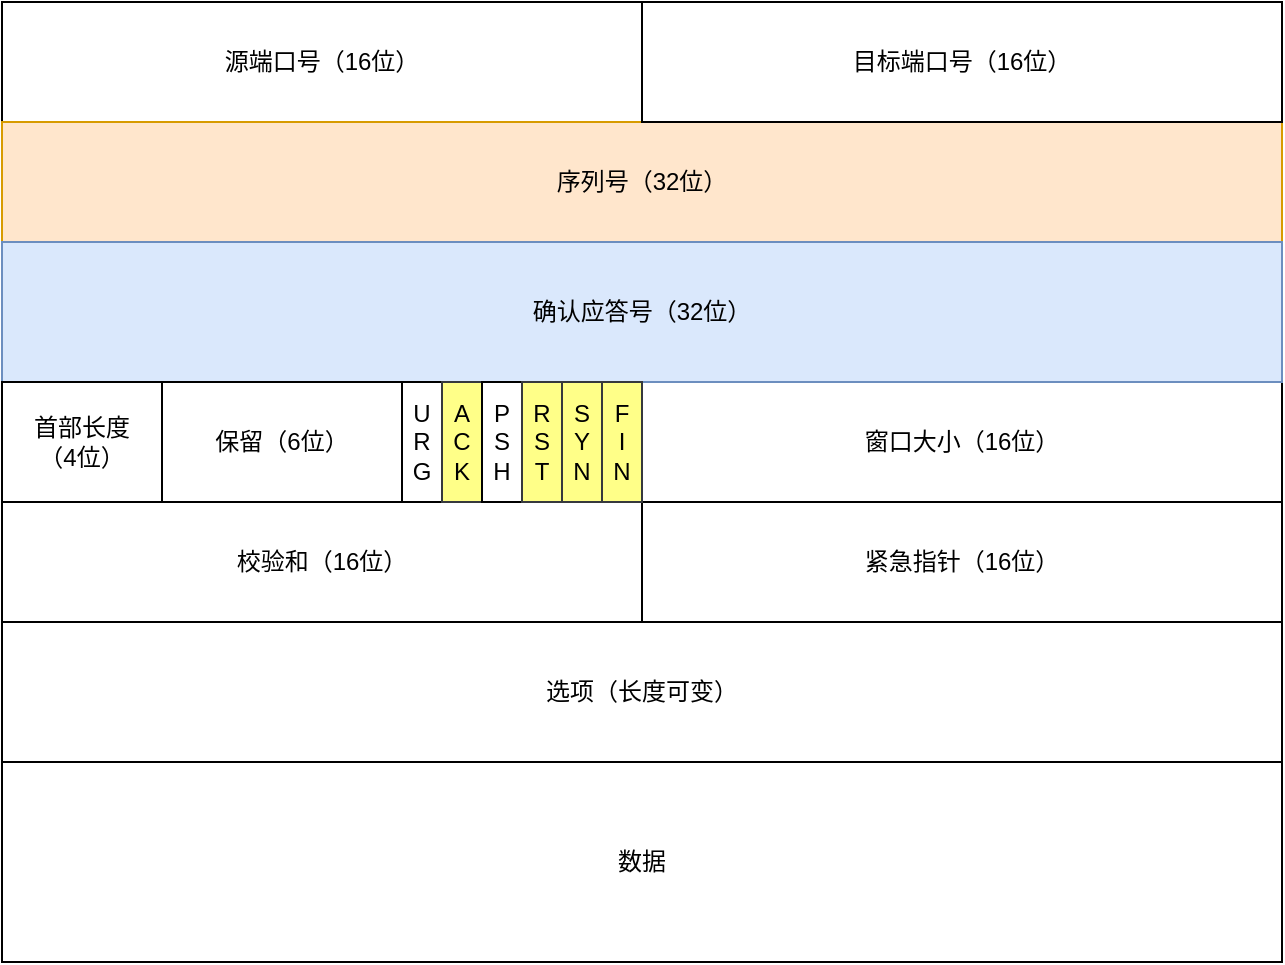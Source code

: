 <mxfile version="14.2.6" type="github" pages="10">
  <diagram id="mQNNEzXFlcpiZ-JmTbEu" name="tcp">
    <mxGraphModel dx="1106" dy="584" grid="1" gridSize="10" guides="1" tooltips="1" connect="1" arrows="1" fold="1" page="1" pageScale="1" pageWidth="827" pageHeight="1169" math="0" shadow="0">
      <root>
        <mxCell id="0" />
        <mxCell id="1" parent="0" />
        <mxCell id="PEpyP6COlfBFyuyTyqWd-2" value="源端口号（16位）" style="rounded=0;whiteSpace=wrap;html=1;" vertex="1" parent="1">
          <mxGeometry x="40" y="80" width="320" height="60" as="geometry" />
        </mxCell>
        <mxCell id="PEpyP6COlfBFyuyTyqWd-3" value="窗口大小（16位）" style="rounded=0;whiteSpace=wrap;html=1;" vertex="1" parent="1">
          <mxGeometry x="360" y="270" width="320" height="60" as="geometry" />
        </mxCell>
        <mxCell id="PEpyP6COlfBFyuyTyqWd-4" value="序列号（32位）" style="rounded=0;whiteSpace=wrap;html=1;fillColor=#ffe6cc;strokeColor=#d79b00;" vertex="1" parent="1">
          <mxGeometry x="40" y="140" width="640" height="60" as="geometry" />
        </mxCell>
        <mxCell id="PEpyP6COlfBFyuyTyqWd-5" value="确认应答号（32位）" style="rounded=0;whiteSpace=wrap;html=1;fillColor=#dae8fc;strokeColor=#6c8ebf;" vertex="1" parent="1">
          <mxGeometry x="40" y="200" width="640" height="70" as="geometry" />
        </mxCell>
        <mxCell id="PEpyP6COlfBFyuyTyqWd-6" value="首部长度&lt;br&gt;（4位）" style="rounded=0;whiteSpace=wrap;html=1;" vertex="1" parent="1">
          <mxGeometry x="40" y="270" width="80" height="60" as="geometry" />
        </mxCell>
        <mxCell id="PEpyP6COlfBFyuyTyqWd-7" value="保留（6位）" style="rounded=0;whiteSpace=wrap;html=1;" vertex="1" parent="1">
          <mxGeometry x="120" y="270" width="120" height="60" as="geometry" />
        </mxCell>
        <mxCell id="PEpyP6COlfBFyuyTyqWd-8" value="目标端口号（16位）" style="rounded=0;whiteSpace=wrap;html=1;" vertex="1" parent="1">
          <mxGeometry x="360" y="80" width="320" height="60" as="geometry" />
        </mxCell>
        <mxCell id="PEpyP6COlfBFyuyTyqWd-9" value="紧急指针（16位）" style="rounded=0;whiteSpace=wrap;html=1;" vertex="1" parent="1">
          <mxGeometry x="360" y="330" width="320" height="60" as="geometry" />
        </mxCell>
        <mxCell id="PEpyP6COlfBFyuyTyqWd-10" value="校验和（16位）" style="rounded=0;whiteSpace=wrap;html=1;" vertex="1" parent="1">
          <mxGeometry x="40" y="330" width="320" height="60" as="geometry" />
        </mxCell>
        <mxCell id="PEpyP6COlfBFyuyTyqWd-11" value="选项（长度可变）" style="rounded=0;whiteSpace=wrap;html=1;" vertex="1" parent="1">
          <mxGeometry x="40" y="390" width="640" height="70" as="geometry" />
        </mxCell>
        <mxCell id="PEpyP6COlfBFyuyTyqWd-12" value="数据" style="rounded=0;whiteSpace=wrap;html=1;" vertex="1" parent="1">
          <mxGeometry x="40" y="460" width="640" height="100" as="geometry" />
        </mxCell>
        <mxCell id="PEpyP6COlfBFyuyTyqWd-13" value="U&lt;br&gt;R&lt;br&gt;G" style="rounded=0;whiteSpace=wrap;html=1;" vertex="1" parent="1">
          <mxGeometry x="240" y="270" width="20" height="60" as="geometry" />
        </mxCell>
        <mxCell id="PEpyP6COlfBFyuyTyqWd-14" value="A&lt;br&gt;C&lt;br&gt;K" style="rounded=0;whiteSpace=wrap;html=1;fillColor=#ffff88;strokeColor=#36393d;" vertex="1" parent="1">
          <mxGeometry x="260" y="270" width="20" height="60" as="geometry" />
        </mxCell>
        <mxCell id="PEpyP6COlfBFyuyTyqWd-15" value="P&lt;br&gt;S&lt;br&gt;H" style="rounded=0;whiteSpace=wrap;html=1;" vertex="1" parent="1">
          <mxGeometry x="280" y="270" width="20" height="60" as="geometry" />
        </mxCell>
        <mxCell id="PEpyP6COlfBFyuyTyqWd-16" value="R&lt;br&gt;S&lt;br&gt;T" style="rounded=0;whiteSpace=wrap;html=1;fillColor=#ffff88;strokeColor=#36393d;" vertex="1" parent="1">
          <mxGeometry x="300" y="270" width="20" height="60" as="geometry" />
        </mxCell>
        <mxCell id="PEpyP6COlfBFyuyTyqWd-17" value="S&lt;br&gt;Y&lt;br&gt;N" style="rounded=0;whiteSpace=wrap;html=1;fillColor=#ffff88;strokeColor=#36393d;" vertex="1" parent="1">
          <mxGeometry x="320" y="270" width="20" height="60" as="geometry" />
        </mxCell>
        <mxCell id="PEpyP6COlfBFyuyTyqWd-18" value="F&lt;br&gt;I&lt;br&gt;N" style="rounded=0;whiteSpace=wrap;html=1;fillColor=#ffff88;strokeColor=#36393d;" vertex="1" parent="1">
          <mxGeometry x="340" y="270" width="20" height="60" as="geometry" />
        </mxCell>
      </root>
    </mxGraphModel>
  </diagram>
  <diagram id="lgcFFszF5841LGVWPiok" name="level">
    <mxGraphModel dx="1106" dy="584" grid="1" gridSize="10" guides="1" tooltips="1" connect="1" arrows="1" fold="1" page="1" pageScale="1" pageWidth="827" pageHeight="1169" math="0" shadow="0">
      <root>
        <mxCell id="fgMRy0D254ubC5aqSqwt-0" />
        <mxCell id="fgMRy0D254ubC5aqSqwt-1" parent="fgMRy0D254ubC5aqSqwt-0" />
        <mxCell id="fgMRy0D254ubC5aqSqwt-4" value="应用层" style="rounded=0;whiteSpace=wrap;html=1;shadow=0;sketch=0;fillColor=#cce5ff;strokeColor=#36393d;" vertex="1" parent="fgMRy0D254ubC5aqSqwt-1">
          <mxGeometry x="40" y="80" width="120" height="60" as="geometry" />
        </mxCell>
        <mxCell id="fgMRy0D254ubC5aqSqwt-5" value="表示层" style="rounded=0;whiteSpace=wrap;html=1;shadow=0;sketch=0;fillColor=#cce5ff;strokeColor=#36393d;" vertex="1" parent="fgMRy0D254ubC5aqSqwt-1">
          <mxGeometry x="40" y="140" width="120" height="60" as="geometry" />
        </mxCell>
        <mxCell id="fgMRy0D254ubC5aqSqwt-6" value="会话层" style="rounded=0;whiteSpace=wrap;html=1;shadow=0;sketch=0;fillColor=#cce5ff;strokeColor=#36393d;" vertex="1" parent="fgMRy0D254ubC5aqSqwt-1">
          <mxGeometry x="40" y="200" width="120" height="60" as="geometry" />
        </mxCell>
        <mxCell id="fgMRy0D254ubC5aqSqwt-7" value="网络层" style="rounded=0;whiteSpace=wrap;html=1;shadow=0;sketch=0;fillColor=#ffff88;strokeColor=#36393d;" vertex="1" parent="fgMRy0D254ubC5aqSqwt-1">
          <mxGeometry x="40" y="320" width="120" height="60" as="geometry" />
        </mxCell>
        <mxCell id="fgMRy0D254ubC5aqSqwt-8" value="传输层" style="rounded=0;whiteSpace=wrap;html=1;shadow=0;sketch=0;fillColor=#ffcc99;strokeColor=#36393d;" vertex="1" parent="fgMRy0D254ubC5aqSqwt-1">
          <mxGeometry x="40" y="260" width="120" height="60" as="geometry" />
        </mxCell>
        <mxCell id="fgMRy0D254ubC5aqSqwt-9" value="数据链路层" style="rounded=0;whiteSpace=wrap;html=1;shadow=0;sketch=0;fillColor=#eeeeee;strokeColor=#36393d;" vertex="1" parent="fgMRy0D254ubC5aqSqwt-1">
          <mxGeometry x="40" y="380" width="120" height="60" as="geometry" />
        </mxCell>
        <mxCell id="fgMRy0D254ubC5aqSqwt-10" value="物理层" style="rounded=0;whiteSpace=wrap;html=1;shadow=0;sketch=0;fillColor=#eeeeee;strokeColor=#36393d;" vertex="1" parent="fgMRy0D254ubC5aqSqwt-1">
          <mxGeometry x="40" y="440" width="120" height="60" as="geometry" />
        </mxCell>
        <mxCell id="fgMRy0D254ubC5aqSqwt-11" value="OSGI参考模型" style="text;html=1;strokeColor=none;fillColor=none;align=center;verticalAlign=middle;whiteSpace=wrap;rounded=0;shadow=0;sketch=0;" vertex="1" parent="fgMRy0D254ubC5aqSqwt-1">
          <mxGeometry x="55" y="530" width="90" height="30" as="geometry" />
        </mxCell>
        <mxCell id="fgMRy0D254ubC5aqSqwt-12" value="应用层" style="rounded=0;whiteSpace=wrap;html=1;shadow=0;sketch=0;fillColor=#cce5ff;strokeColor=#36393d;" vertex="1" parent="fgMRy0D254ubC5aqSqwt-1">
          <mxGeometry x="280" y="80" width="120" height="180" as="geometry" />
        </mxCell>
        <mxCell id="fgMRy0D254ubC5aqSqwt-13" value="传输层" style="rounded=0;whiteSpace=wrap;html=1;shadow=0;sketch=0;fillColor=#ffcc99;strokeColor=#36393d;" vertex="1" parent="fgMRy0D254ubC5aqSqwt-1">
          <mxGeometry x="280" y="260" width="120" height="60" as="geometry" />
        </mxCell>
        <mxCell id="fgMRy0D254ubC5aqSqwt-14" value="网络层" style="rounded=0;whiteSpace=wrap;html=1;shadow=0;sketch=0;fillColor=#ffff88;strokeColor=#36393d;" vertex="1" parent="fgMRy0D254ubC5aqSqwt-1">
          <mxGeometry x="280" y="320" width="120" height="60" as="geometry" />
        </mxCell>
        <mxCell id="fgMRy0D254ubC5aqSqwt-15" value="网络接口层" style="rounded=0;whiteSpace=wrap;html=1;shadow=0;sketch=0;fillColor=#eeeeee;strokeColor=#36393d;" vertex="1" parent="fgMRy0D254ubC5aqSqwt-1">
          <mxGeometry x="280" y="380" width="120" height="120" as="geometry" />
        </mxCell>
        <mxCell id="fgMRy0D254ubC5aqSqwt-16" value="TCP/IP 分层模型" style="text;html=1;strokeColor=none;fillColor=none;align=center;verticalAlign=middle;whiteSpace=wrap;rounded=0;shadow=0;sketch=0;" vertex="1" parent="fgMRy0D254ubC5aqSqwt-1">
          <mxGeometry x="287.5" y="530" width="105" height="30" as="geometry" />
        </mxCell>
      </root>
    </mxGraphModel>
  </diagram>
  <diagram id="_o6JfLieg4KPjJzIkoR2" name="syz">
    <mxGraphModel dx="1106" dy="584" grid="1" gridSize="10" guides="1" tooltips="1" connect="1" arrows="1" fold="1" page="1" pageScale="1" pageWidth="827" pageHeight="1169" math="0" shadow="0">
      <root>
        <mxCell id="g9MM5TMe_01gIvQvMAF6-0" />
        <mxCell id="g9MM5TMe_01gIvQvMAF6-1" parent="g9MM5TMe_01gIvQvMAF6-0" />
        <mxCell id="g9MM5TMe_01gIvQvMAF6-2" value="源地址" style="rounded=0;whiteSpace=wrap;html=1;shadow=0;sketch=0;fillColor=#ffff88;strokeColor=#36393d;" vertex="1" parent="g9MM5TMe_01gIvQvMAF6-1">
          <mxGeometry x="40" y="80" width="120" height="60" as="geometry" />
        </mxCell>
        <mxCell id="g9MM5TMe_01gIvQvMAF6-3" value="源端口" style="rounded=0;whiteSpace=wrap;html=1;shadow=0;sketch=0;fillColor=#ffff88;strokeColor=#36393d;" vertex="1" parent="g9MM5TMe_01gIvQvMAF6-1">
          <mxGeometry x="240" y="80" width="120" height="60" as="geometry" />
        </mxCell>
        <mxCell id="g9MM5TMe_01gIvQvMAF6-4" value="目标地址" style="rounded=0;whiteSpace=wrap;html=1;shadow=0;sketch=0;fillColor=#ffcccc;strokeColor=#36393d;" vertex="1" parent="g9MM5TMe_01gIvQvMAF6-1">
          <mxGeometry x="440" y="80" width="120" height="60" as="geometry" />
        </mxCell>
        <mxCell id="g9MM5TMe_01gIvQvMAF6-5" value="目标端口" style="rounded=0;whiteSpace=wrap;html=1;shadow=0;sketch=0;fillColor=#ffcccc;strokeColor=#36393d;" vertex="1" parent="g9MM5TMe_01gIvQvMAF6-1">
          <mxGeometry x="640" y="80" width="120" height="60" as="geometry" />
        </mxCell>
        <mxCell id="g9MM5TMe_01gIvQvMAF6-6" value="TCP 四元组" style="text;html=1;strokeColor=none;fillColor=none;align=center;verticalAlign=middle;whiteSpace=wrap;rounded=0;shadow=0;sketch=0;" vertex="1" parent="g9MM5TMe_01gIvQvMAF6-1">
          <mxGeometry x="350" y="200" width="100" height="30" as="geometry" />
        </mxCell>
        <mxCell id="g9MM5TMe_01gIvQvMAF6-7" value="" style="shape=curlyBracket;whiteSpace=wrap;html=1;rounded=1;shadow=0;sketch=0;direction=north;" vertex="1" parent="g9MM5TMe_01gIvQvMAF6-1">
          <mxGeometry x="40" y="160" width="720" height="40" as="geometry" />
        </mxCell>
      </root>
    </mxGraphModel>
  </diagram>
  <diagram id="of5vr71HNhxR_ooukUqV" name="udp">
    <mxGraphModel dx="1106" dy="584" grid="1" gridSize="10" guides="1" tooltips="1" connect="1" arrows="1" fold="1" page="1" pageScale="1" pageWidth="827" pageHeight="1169" math="0" shadow="0">
      <root>
        <mxCell id="p9X_dcVTTuKCdcMKjSte-0" />
        <mxCell id="p9X_dcVTTuKCdcMKjSte-1" parent="p9X_dcVTTuKCdcMKjSte-0" />
        <mxCell id="pP1iiRqXkegZFDqJ3N6k-0" value="源端口号（16位）" style="rounded=0;whiteSpace=wrap;html=1;fillColor=#cce5ff;strokeColor=#36393d;" vertex="1" parent="p9X_dcVTTuKCdcMKjSte-1">
          <mxGeometry x="80" y="120" width="320" height="60" as="geometry" />
        </mxCell>
        <mxCell id="pP1iiRqXkegZFDqJ3N6k-1" value="目标端口号（16位）" style="rounded=0;whiteSpace=wrap;html=1;fillColor=#cce5ff;strokeColor=#36393d;" vertex="1" parent="p9X_dcVTTuKCdcMKjSte-1">
          <mxGeometry x="400" y="120" width="320" height="60" as="geometry" />
        </mxCell>
        <mxCell id="pP1iiRqXkegZFDqJ3N6k-2" value="包长度（16位）" style="rounded=0;whiteSpace=wrap;html=1;fillColor=#eeeeee;strokeColor=#36393d;" vertex="1" parent="p9X_dcVTTuKCdcMKjSte-1">
          <mxGeometry x="80" y="180" width="320" height="60" as="geometry" />
        </mxCell>
        <mxCell id="a_9tdskLqvKDvS-V5ADx-0" value="校验和（16位）" style="rounded=0;whiteSpace=wrap;html=1;fillColor=#eeeeee;strokeColor=#36393d;" vertex="1" parent="p9X_dcVTTuKCdcMKjSte-1">
          <mxGeometry x="400" y="180" width="320" height="60" as="geometry" />
        </mxCell>
        <mxCell id="a_9tdskLqvKDvS-V5ADx-1" value="数据" style="rounded=0;whiteSpace=wrap;html=1;shadow=0;sketch=0;" vertex="1" parent="p9X_dcVTTuKCdcMKjSte-1">
          <mxGeometry x="80" y="240" width="640" height="120" as="geometry" />
        </mxCell>
      </root>
    </mxGraphModel>
  </diagram>
  <diagram id="8PY6cIckqBWakh24QlNN" name="ws">
    <mxGraphModel dx="1106" dy="584" grid="1" gridSize="10" guides="1" tooltips="1" connect="1" arrows="1" fold="1" page="1" pageScale="1" pageWidth="827" pageHeight="1169" math="0" shadow="0">
      <root>
        <mxCell id="-C8DJSDLB2Ft_RI_6Sfi-0" />
        <mxCell id="-C8DJSDLB2Ft_RI_6Sfi-1" parent="-C8DJSDLB2Ft_RI_6Sfi-0" />
        <mxCell id="-C8DJSDLB2Ft_RI_6Sfi-6" style="rounded=0;orthogonalLoop=1;jettySize=auto;html=1;exitX=1;exitY=1;exitDx=0;exitDy=0;entryX=0;entryY=1;entryDx=0;entryDy=0;" edge="1" parent="-C8DJSDLB2Ft_RI_6Sfi-1" source="-C8DJSDLB2Ft_RI_6Sfi-2" target="-C8DJSDLB2Ft_RI_6Sfi-5">
          <mxGeometry relative="1" as="geometry">
            <mxPoint x="380" y="200" as="targetPoint" />
          </mxGeometry>
        </mxCell>
        <mxCell id="-C8DJSDLB2Ft_RI_6Sfi-12" value="&lt;font color=&quot;#0066cc&quot;&gt;SYN&lt;br&gt;Seq Num = client_isn&lt;/font&gt;" style="edgeLabel;html=1;align=center;verticalAlign=middle;resizable=0;points=[];" vertex="1" connectable="0" parent="-C8DJSDLB2Ft_RI_6Sfi-6">
          <mxGeometry x="-0.115" y="2" relative="1" as="geometry">
            <mxPoint as="offset" />
          </mxGeometry>
        </mxCell>
        <mxCell id="-C8DJSDLB2Ft_RI_6Sfi-2" value="Close" style="rounded=0;whiteSpace=wrap;html=1;shadow=0;sketch=1;fillColor=#eeeeee;strokeColor=#36393d;glass=0;" vertex="1" parent="-C8DJSDLB2Ft_RI_6Sfi-1">
          <mxGeometry x="120" y="80" width="120" height="60" as="geometry" />
        </mxCell>
        <mxCell id="-C8DJSDLB2Ft_RI_6Sfi-3" value="Close" style="rounded=0;whiteSpace=wrap;html=1;shadow=0;sketch=1;fillColor=#eeeeee;strokeColor=#36393d;" vertex="1" parent="-C8DJSDLB2Ft_RI_6Sfi-1">
          <mxGeometry x="520" y="80" width="120" height="60" as="geometry" />
        </mxCell>
        <mxCell id="-C8DJSDLB2Ft_RI_6Sfi-9" style="edgeStyle=none;rounded=0;orthogonalLoop=1;jettySize=auto;html=1;exitX=1;exitY=1;exitDx=0;exitDy=0;entryX=0;entryY=1;entryDx=0;entryDy=0;" edge="1" parent="-C8DJSDLB2Ft_RI_6Sfi-1" source="-C8DJSDLB2Ft_RI_6Sfi-4" target="-C8DJSDLB2Ft_RI_6Sfi-8">
          <mxGeometry relative="1" as="geometry" />
        </mxCell>
        <mxCell id="-C8DJSDLB2Ft_RI_6Sfi-14" value="&lt;font color=&quot;#66cc00&quot;&gt;ACK&lt;br&gt;Ack Num = server_isn + 1&lt;/font&gt;" style="edgeLabel;html=1;align=center;verticalAlign=middle;resizable=0;points=[];" vertex="1" connectable="0" parent="-C8DJSDLB2Ft_RI_6Sfi-9">
          <mxGeometry x="-0.107" y="2" relative="1" as="geometry">
            <mxPoint as="offset" />
          </mxGeometry>
        </mxCell>
        <mxCell id="-C8DJSDLB2Ft_RI_6Sfi-4" value="SYN_SEND" style="rounded=0;whiteSpace=wrap;html=1;shadow=0;sketch=1;fillColor=#ffff88;strokeColor=#36393d;" vertex="1" parent="-C8DJSDLB2Ft_RI_6Sfi-1">
          <mxGeometry x="120" y="140" width="120" height="140" as="geometry" />
        </mxCell>
        <mxCell id="-C8DJSDLB2Ft_RI_6Sfi-7" style="edgeStyle=none;rounded=0;orthogonalLoop=1;jettySize=auto;html=1;exitX=0;exitY=1;exitDx=0;exitDy=0;entryX=1;entryY=1;entryDx=0;entryDy=0;" edge="1" parent="-C8DJSDLB2Ft_RI_6Sfi-1" source="-C8DJSDLB2Ft_RI_6Sfi-5" target="-C8DJSDLB2Ft_RI_6Sfi-4">
          <mxGeometry relative="1" as="geometry" />
        </mxCell>
        <mxCell id="-C8DJSDLB2Ft_RI_6Sfi-13" value="&lt;font color=&quot;#ffb570&quot;&gt;SYN + ACK&lt;br&gt;Ack Num = client_isn + 1&lt;br&gt;Seq Num = server_isn&lt;/font&gt;" style="edgeLabel;html=1;align=center;verticalAlign=middle;resizable=0;points=[];" vertex="1" connectable="0" parent="-C8DJSDLB2Ft_RI_6Sfi-7">
          <mxGeometry x="0.011" y="3" relative="1" as="geometry">
            <mxPoint as="offset" />
          </mxGeometry>
        </mxCell>
        <mxCell id="-C8DJSDLB2Ft_RI_6Sfi-5" value="LISTEN" style="rounded=0;whiteSpace=wrap;html=1;shadow=0;sketch=1;fillColor=#cce5ff;strokeColor=#36393d;" vertex="1" parent="-C8DJSDLB2Ft_RI_6Sfi-1">
          <mxGeometry x="520" y="140" width="120" height="60" as="geometry" />
        </mxCell>
        <mxCell id="-C8DJSDLB2Ft_RI_6Sfi-8" value="SYS_RCVD" style="rounded=0;whiteSpace=wrap;html=1;shadow=0;sketch=1;fillColor=#ffcc99;strokeColor=#36393d;" vertex="1" parent="-C8DJSDLB2Ft_RI_6Sfi-1">
          <mxGeometry x="520" y="200" width="120" height="140" as="geometry" />
        </mxCell>
        <mxCell id="-C8DJSDLB2Ft_RI_6Sfi-10" value="ESTABLISHED" style="rounded=0;whiteSpace=wrap;html=1;shadow=0;sketch=1;fillColor=#cdeb8b;strokeColor=#36393d;" vertex="1" parent="-C8DJSDLB2Ft_RI_6Sfi-1">
          <mxGeometry x="120" y="280" width="120" height="120" as="geometry" />
        </mxCell>
        <mxCell id="-C8DJSDLB2Ft_RI_6Sfi-11" value="&lt;span&gt;ESTABLISHED&lt;/span&gt;" style="rounded=0;whiteSpace=wrap;html=1;shadow=0;sketch=1;fillColor=#cdeb8b;strokeColor=#36393d;" vertex="1" parent="-C8DJSDLB2Ft_RI_6Sfi-1">
          <mxGeometry x="520" y="340" width="120" height="60" as="geometry" />
        </mxCell>
      </root>
    </mxGraphModel>
  </diagram>
  <diagram id="y_fEBfRlG5Jz5X8Kw0cS" name="ws-01">
    <mxGraphModel dx="1106" dy="584" grid="1" gridSize="10" guides="1" tooltips="1" connect="1" arrows="1" fold="1" page="1" pageScale="1" pageWidth="827" pageHeight="1169" math="0" shadow="0">
      <root>
        <mxCell id="soHd6bt7FDHSF9k5-SRQ-0" />
        <mxCell id="soHd6bt7FDHSF9k5-SRQ-1" parent="soHd6bt7FDHSF9k5-SRQ-0" />
        <mxCell id="5ZYeP0j3OZ7DGyS9xK8S-0" value="源端口号（16位）" style="rounded=0;whiteSpace=wrap;html=1;" vertex="1" parent="soHd6bt7FDHSF9k5-SRQ-1">
          <mxGeometry x="280" y="200" width="320" height="60" as="geometry" />
        </mxCell>
        <mxCell id="5ZYeP0j3OZ7DGyS9xK8S-1" value="窗口大小（16位）" style="rounded=0;whiteSpace=wrap;html=1;" vertex="1" parent="soHd6bt7FDHSF9k5-SRQ-1">
          <mxGeometry x="600" y="390" width="320" height="60" as="geometry" />
        </mxCell>
        <mxCell id="5ZYeP0j3OZ7DGyS9xK8S-2" value="序列号（32位）" style="rounded=0;whiteSpace=wrap;html=1;fillColor=#ffe6cc;strokeColor=#d79b00;" vertex="1" parent="soHd6bt7FDHSF9k5-SRQ-1">
          <mxGeometry x="280" y="260" width="640" height="60" as="geometry" />
        </mxCell>
        <mxCell id="5ZYeP0j3OZ7DGyS9xK8S-3" value="确认应答号（32位）" style="rounded=0;whiteSpace=wrap;html=1;fillColor=#dae8fc;strokeColor=#6c8ebf;" vertex="1" parent="soHd6bt7FDHSF9k5-SRQ-1">
          <mxGeometry x="280" y="320" width="640" height="70" as="geometry" />
        </mxCell>
        <mxCell id="5ZYeP0j3OZ7DGyS9xK8S-4" value="首部长度&lt;br&gt;（4位）" style="rounded=0;whiteSpace=wrap;html=1;" vertex="1" parent="soHd6bt7FDHSF9k5-SRQ-1">
          <mxGeometry x="280" y="390" width="80" height="60" as="geometry" />
        </mxCell>
        <mxCell id="5ZYeP0j3OZ7DGyS9xK8S-5" value="保留（6位）" style="rounded=0;whiteSpace=wrap;html=1;" vertex="1" parent="soHd6bt7FDHSF9k5-SRQ-1">
          <mxGeometry x="360" y="390" width="120" height="60" as="geometry" />
        </mxCell>
        <mxCell id="5ZYeP0j3OZ7DGyS9xK8S-6" value="目标端口号（16位）" style="rounded=0;whiteSpace=wrap;html=1;" vertex="1" parent="soHd6bt7FDHSF9k5-SRQ-1">
          <mxGeometry x="600" y="200" width="320" height="60" as="geometry" />
        </mxCell>
        <mxCell id="5ZYeP0j3OZ7DGyS9xK8S-7" value="紧急指针（16位）" style="rounded=0;whiteSpace=wrap;html=1;" vertex="1" parent="soHd6bt7FDHSF9k5-SRQ-1">
          <mxGeometry x="600" y="450" width="320" height="60" as="geometry" />
        </mxCell>
        <mxCell id="5ZYeP0j3OZ7DGyS9xK8S-8" value="校验和（16位）" style="rounded=0;whiteSpace=wrap;html=1;" vertex="1" parent="soHd6bt7FDHSF9k5-SRQ-1">
          <mxGeometry x="280" y="450" width="320" height="60" as="geometry" />
        </mxCell>
        <mxCell id="5ZYeP0j3OZ7DGyS9xK8S-9" value="选项（长度可变）" style="rounded=0;whiteSpace=wrap;html=1;" vertex="1" parent="soHd6bt7FDHSF9k5-SRQ-1">
          <mxGeometry x="280" y="510" width="640" height="70" as="geometry" />
        </mxCell>
        <mxCell id="5ZYeP0j3OZ7DGyS9xK8S-11" value="U&lt;br&gt;R&lt;br&gt;G" style="rounded=0;whiteSpace=wrap;html=1;" vertex="1" parent="soHd6bt7FDHSF9k5-SRQ-1">
          <mxGeometry x="480" y="390" width="20" height="60" as="geometry" />
        </mxCell>
        <mxCell id="5ZYeP0j3OZ7DGyS9xK8S-12" value="A&lt;br&gt;C&lt;br&gt;K" style="rounded=0;whiteSpace=wrap;html=1;strokeColor=#36393d;fillColor=#FFFFFF;" vertex="1" parent="soHd6bt7FDHSF9k5-SRQ-1">
          <mxGeometry x="500" y="390" width="20" height="60" as="geometry" />
        </mxCell>
        <mxCell id="5ZYeP0j3OZ7DGyS9xK8S-13" value="P&lt;br&gt;S&lt;br&gt;H" style="rounded=0;whiteSpace=wrap;html=1;" vertex="1" parent="soHd6bt7FDHSF9k5-SRQ-1">
          <mxGeometry x="520" y="390" width="20" height="60" as="geometry" />
        </mxCell>
        <mxCell id="5ZYeP0j3OZ7DGyS9xK8S-14" value="R&lt;br&gt;S&lt;br&gt;T" style="rounded=0;whiteSpace=wrap;html=1;strokeColor=#36393d;fillColor=#FFFFFF;" vertex="1" parent="soHd6bt7FDHSF9k5-SRQ-1">
          <mxGeometry x="540" y="390" width="20" height="60" as="geometry" />
        </mxCell>
        <mxCell id="5ZYeP0j3OZ7DGyS9xK8S-15" value="S&lt;br&gt;Y&lt;br&gt;N" style="rounded=0;whiteSpace=wrap;html=1;fillColor=#ffff88;strokeColor=#36393d;" vertex="1" parent="soHd6bt7FDHSF9k5-SRQ-1">
          <mxGeometry x="560" y="390" width="20" height="60" as="geometry" />
        </mxCell>
        <mxCell id="5ZYeP0j3OZ7DGyS9xK8S-16" value="F&lt;br&gt;I&lt;br&gt;N" style="rounded=0;whiteSpace=wrap;html=1;strokeColor=#36393d;fillColor=#FFFFFF;" vertex="1" parent="soHd6bt7FDHSF9k5-SRQ-1">
          <mxGeometry x="580" y="390" width="20" height="60" as="geometry" />
        </mxCell>
        <mxCell id="5ZYeP0j3OZ7DGyS9xK8S-20" style="edgeStyle=orthogonalEdgeStyle;rounded=0;orthogonalLoop=1;jettySize=auto;html=1;entryX=0.5;entryY=0;entryDx=0;entryDy=0;curved=1;strokeColor=#999900;" edge="1" parent="soHd6bt7FDHSF9k5-SRQ-1" source="5ZYeP0j3OZ7DGyS9xK8S-17" target="5ZYeP0j3OZ7DGyS9xK8S-15">
          <mxGeometry relative="1" as="geometry">
            <Array as="points">
              <mxPoint x="355" y="420" />
              <mxPoint x="355" y="370" />
              <mxPoint x="580" y="370" />
            </Array>
          </mxGeometry>
        </mxCell>
        <mxCell id="5ZYeP0j3OZ7DGyS9xK8S-17" value="SYN 标志位置为1" style="rounded=0;whiteSpace=wrap;html=1;shadow=0;glass=0;sketch=1;dashed=1;strokeColor=#C3ABD0;fillColor=#99FFFF;" vertex="1" parent="soHd6bt7FDHSF9k5-SRQ-1">
          <mxGeometry x="40" y="390" width="120" height="60" as="geometry" />
        </mxCell>
        <mxCell id="5ZYeP0j3OZ7DGyS9xK8S-19" style="edgeStyle=none;rounded=0;orthogonalLoop=1;jettySize=auto;html=1;entryX=0;entryY=0.5;entryDx=0;entryDy=0;" edge="1" parent="soHd6bt7FDHSF9k5-SRQ-1" source="5ZYeP0j3OZ7DGyS9xK8S-18" target="5ZYeP0j3OZ7DGyS9xK8S-2">
          <mxGeometry relative="1" as="geometry" />
        </mxCell>
        <mxCell id="5ZYeP0j3OZ7DGyS9xK8S-18" value="client 随机初始化序列号（client_isn）" style="rounded=0;whiteSpace=wrap;html=1;shadow=0;glass=0;sketch=1;dashed=1;strokeColor=#C3ABD0;fillColor=#FFFF00;" vertex="1" parent="soHd6bt7FDHSF9k5-SRQ-1">
          <mxGeometry x="40" y="260" width="120" height="60" as="geometry" />
        </mxCell>
        <mxCell id="5ZYeP0j3OZ7DGyS9xK8S-21" value="三次握手的第一个报文：&lt;br&gt;SYN 报文" style="rounded=0;whiteSpace=wrap;html=1;shadow=0;glass=0;dashed=1;sketch=1;strokeColor=#36393d;fillColor=#ffcc99;" vertex="1" parent="soHd6bt7FDHSF9k5-SRQ-1">
          <mxGeometry x="440" y="120" width="310" height="60" as="geometry" />
        </mxCell>
      </root>
    </mxGraphModel>
  </diagram>
  <diagram id="0Q_Z9sRzNVESVbzyZcct" name="ws-02">
    <mxGraphModel dx="1106" dy="584" grid="1" gridSize="10" guides="1" tooltips="1" connect="1" arrows="1" fold="1" page="1" pageScale="1" pageWidth="827" pageHeight="1169" math="0" shadow="0">
      <root>
        <mxCell id="nRpkGI96nQ5MYnSzU4cE-0" />
        <mxCell id="nRpkGI96nQ5MYnSzU4cE-1" parent="nRpkGI96nQ5MYnSzU4cE-0" />
        <mxCell id="_nVQ-RKUH0dXy590EnFM-0" value="源端口号（16位）" style="rounded=0;whiteSpace=wrap;html=1;" vertex="1" parent="nRpkGI96nQ5MYnSzU4cE-1">
          <mxGeometry x="320" y="240" width="320" height="60" as="geometry" />
        </mxCell>
        <mxCell id="_nVQ-RKUH0dXy590EnFM-1" value="窗口大小（16位）" style="rounded=0;whiteSpace=wrap;html=1;" vertex="1" parent="nRpkGI96nQ5MYnSzU4cE-1">
          <mxGeometry x="640" y="430" width="320" height="60" as="geometry" />
        </mxCell>
        <mxCell id="_nVQ-RKUH0dXy590EnFM-2" value="序列号（32位）" style="rounded=0;whiteSpace=wrap;html=1;fillColor=#ffe6cc;strokeColor=#d79b00;" vertex="1" parent="nRpkGI96nQ5MYnSzU4cE-1">
          <mxGeometry x="320" y="300" width="640" height="60" as="geometry" />
        </mxCell>
        <mxCell id="_nVQ-RKUH0dXy590EnFM-3" value="确认应答号（32位）" style="rounded=0;whiteSpace=wrap;html=1;fillColor=#dae8fc;strokeColor=#6c8ebf;" vertex="1" parent="nRpkGI96nQ5MYnSzU4cE-1">
          <mxGeometry x="320" y="360" width="640" height="70" as="geometry" />
        </mxCell>
        <mxCell id="_nVQ-RKUH0dXy590EnFM-4" value="首部长度&lt;br&gt;（4位）" style="rounded=0;whiteSpace=wrap;html=1;" vertex="1" parent="nRpkGI96nQ5MYnSzU4cE-1">
          <mxGeometry x="320" y="430" width="80" height="60" as="geometry" />
        </mxCell>
        <mxCell id="_nVQ-RKUH0dXy590EnFM-5" value="保留（6位）" style="rounded=0;whiteSpace=wrap;html=1;" vertex="1" parent="nRpkGI96nQ5MYnSzU4cE-1">
          <mxGeometry x="400" y="430" width="120" height="60" as="geometry" />
        </mxCell>
        <mxCell id="_nVQ-RKUH0dXy590EnFM-6" value="目标端口号（16位）" style="rounded=0;whiteSpace=wrap;html=1;" vertex="1" parent="nRpkGI96nQ5MYnSzU4cE-1">
          <mxGeometry x="640" y="240" width="320" height="60" as="geometry" />
        </mxCell>
        <mxCell id="_nVQ-RKUH0dXy590EnFM-7" value="紧急指针（16位）" style="rounded=0;whiteSpace=wrap;html=1;" vertex="1" parent="nRpkGI96nQ5MYnSzU4cE-1">
          <mxGeometry x="640" y="490" width="320" height="60" as="geometry" />
        </mxCell>
        <mxCell id="_nVQ-RKUH0dXy590EnFM-8" value="校验和（16位）" style="rounded=0;whiteSpace=wrap;html=1;" vertex="1" parent="nRpkGI96nQ5MYnSzU4cE-1">
          <mxGeometry x="320" y="490" width="320" height="60" as="geometry" />
        </mxCell>
        <mxCell id="_nVQ-RKUH0dXy590EnFM-9" value="选项（长度可变）" style="rounded=0;whiteSpace=wrap;html=1;" vertex="1" parent="nRpkGI96nQ5MYnSzU4cE-1">
          <mxGeometry x="320" y="550" width="640" height="70" as="geometry" />
        </mxCell>
        <mxCell id="_nVQ-RKUH0dXy590EnFM-10" value="U&lt;br&gt;R&lt;br&gt;G" style="rounded=0;whiteSpace=wrap;html=1;" vertex="1" parent="nRpkGI96nQ5MYnSzU4cE-1">
          <mxGeometry x="520" y="430" width="20" height="60" as="geometry" />
        </mxCell>
        <mxCell id="_nVQ-RKUH0dXy590EnFM-11" value="A&lt;br&gt;C&lt;br&gt;K" style="rounded=0;whiteSpace=wrap;html=1;strokeColor=#36393d;fillColor=#FFFF00;" vertex="1" parent="nRpkGI96nQ5MYnSzU4cE-1">
          <mxGeometry x="540" y="430" width="20" height="60" as="geometry" />
        </mxCell>
        <mxCell id="_nVQ-RKUH0dXy590EnFM-12" value="P&lt;br&gt;S&lt;br&gt;H" style="rounded=0;whiteSpace=wrap;html=1;" vertex="1" parent="nRpkGI96nQ5MYnSzU4cE-1">
          <mxGeometry x="560" y="430" width="20" height="60" as="geometry" />
        </mxCell>
        <mxCell id="_nVQ-RKUH0dXy590EnFM-13" value="R&lt;br&gt;S&lt;br&gt;T" style="rounded=0;whiteSpace=wrap;html=1;strokeColor=#36393d;fillColor=#FFFFFF;" vertex="1" parent="nRpkGI96nQ5MYnSzU4cE-1">
          <mxGeometry x="580" y="430" width="20" height="60" as="geometry" />
        </mxCell>
        <mxCell id="_nVQ-RKUH0dXy590EnFM-14" value="S&lt;br&gt;Y&lt;br&gt;N" style="rounded=0;whiteSpace=wrap;html=1;fillColor=#ffff88;strokeColor=#36393d;" vertex="1" parent="nRpkGI96nQ5MYnSzU4cE-1">
          <mxGeometry x="600" y="430" width="20" height="60" as="geometry" />
        </mxCell>
        <mxCell id="_nVQ-RKUH0dXy590EnFM-15" value="F&lt;br&gt;I&lt;br&gt;N" style="rounded=0;whiteSpace=wrap;html=1;strokeColor=#36393d;fillColor=#FFFFFF;" vertex="1" parent="nRpkGI96nQ5MYnSzU4cE-1">
          <mxGeometry x="620" y="430" width="20" height="60" as="geometry" />
        </mxCell>
        <mxCell id="_nVQ-RKUH0dXy590EnFM-16" style="edgeStyle=orthogonalEdgeStyle;rounded=0;orthogonalLoop=1;jettySize=auto;html=1;entryX=0.5;entryY=0;entryDx=0;entryDy=0;curved=1;strokeColor=#999900;" edge="1" source="_nVQ-RKUH0dXy590EnFM-17" target="_nVQ-RKUH0dXy590EnFM-14" parent="nRpkGI96nQ5MYnSzU4cE-1">
          <mxGeometry relative="1" as="geometry">
            <Array as="points">
              <mxPoint x="395" y="460" />
              <mxPoint x="395" y="410" />
              <mxPoint x="620" y="410" />
            </Array>
          </mxGeometry>
        </mxCell>
        <mxCell id="W3Cb9ezsIarJG1LRtJfL-0" style="edgeStyle=orthogonalEdgeStyle;curved=1;rounded=0;orthogonalLoop=1;jettySize=auto;html=1;entryX=0.5;entryY=1;entryDx=0;entryDy=0;strokeColor=#999900;exitX=0.5;exitY=1;exitDx=0;exitDy=0;" edge="1" parent="nRpkGI96nQ5MYnSzU4cE-1" source="_nVQ-RKUH0dXy590EnFM-17" target="_nVQ-RKUH0dXy590EnFM-11">
          <mxGeometry relative="1" as="geometry" />
        </mxCell>
        <mxCell id="_nVQ-RKUH0dXy590EnFM-17" value="SYN 和 ACK 标志位置为1" style="rounded=0;whiteSpace=wrap;html=1;shadow=0;glass=0;sketch=1;dashed=1;strokeColor=#C3ABD0;fillColor=#99FFFF;" vertex="1" parent="nRpkGI96nQ5MYnSzU4cE-1">
          <mxGeometry x="80" y="430" width="120" height="60" as="geometry" />
        </mxCell>
        <mxCell id="_nVQ-RKUH0dXy590EnFM-18" style="edgeStyle=orthogonalEdgeStyle;rounded=0;orthogonalLoop=1;jettySize=auto;html=1;entryX=0;entryY=0.5;entryDx=0;entryDy=0;curved=1;" edge="1" source="_nVQ-RKUH0dXy590EnFM-19" target="_nVQ-RKUH0dXy590EnFM-2" parent="nRpkGI96nQ5MYnSzU4cE-1">
          <mxGeometry relative="1" as="geometry" />
        </mxCell>
        <mxCell id="_nVQ-RKUH0dXy590EnFM-19" value="服务端随机初始化序列号（server_isn）" style="rounded=0;whiteSpace=wrap;html=1;shadow=0;glass=0;sketch=1;dashed=1;strokeColor=#C3ABD0;fillColor=#FFFF00;" vertex="1" parent="nRpkGI96nQ5MYnSzU4cE-1">
          <mxGeometry x="80" y="280" width="120" height="60" as="geometry" />
        </mxCell>
        <mxCell id="_nVQ-RKUH0dXy590EnFM-20" value="三次握手的第二个报文：&lt;br&gt;SYN + ACK 报文" style="rounded=0;whiteSpace=wrap;html=1;shadow=0;glass=0;dashed=1;sketch=1;strokeColor=#36393d;fillColor=#ffcc99;" vertex="1" parent="nRpkGI96nQ5MYnSzU4cE-1">
          <mxGeometry x="480" y="160" width="310" height="60" as="geometry" />
        </mxCell>
        <mxCell id="W3Cb9ezsIarJG1LRtJfL-2" style="edgeStyle=orthogonalEdgeStyle;curved=1;rounded=0;orthogonalLoop=1;jettySize=auto;html=1;entryX=0;entryY=0.5;entryDx=0;entryDy=0;strokeColor=#009900;" edge="1" parent="nRpkGI96nQ5MYnSzU4cE-1" source="W3Cb9ezsIarJG1LRtJfL-1" target="_nVQ-RKUH0dXy590EnFM-3">
          <mxGeometry relative="1" as="geometry" />
        </mxCell>
        <mxCell id="W3Cb9ezsIarJG1LRtJfL-1" value="把收到的客户端的 ISN + 1" style="rounded=0;whiteSpace=wrap;html=1;shadow=0;glass=0;sketch=1;dashed=1;strokeColor=#36393d;fillColor=#cdeb8b;" vertex="1" parent="nRpkGI96nQ5MYnSzU4cE-1">
          <mxGeometry x="80" y="360" width="120" height="60" as="geometry" />
        </mxCell>
      </root>
    </mxGraphModel>
  </diagram>
  <diagram id="8czZpI092YwNekRtMunM" name="ws-03">
    <mxGraphModel dx="1106" dy="584" grid="1" gridSize="10" guides="1" tooltips="1" connect="1" arrows="1" fold="1" page="1" pageScale="1" pageWidth="827" pageHeight="1169" math="0" shadow="0">
      <root>
        <mxCell id="HGezXvvb-MJ-q9bkCR_2-0" />
        <mxCell id="HGezXvvb-MJ-q9bkCR_2-1" parent="HGezXvvb-MJ-q9bkCR_2-0" />
        <mxCell id="m8q80gdb61H8rvZEbJY--0" value="源端口号（16位）" style="rounded=0;whiteSpace=wrap;html=1;" vertex="1" parent="HGezXvvb-MJ-q9bkCR_2-1">
          <mxGeometry x="320" y="160" width="320" height="60" as="geometry" />
        </mxCell>
        <mxCell id="m8q80gdb61H8rvZEbJY--1" value="窗口大小（16位）" style="rounded=0;whiteSpace=wrap;html=1;" vertex="1" parent="HGezXvvb-MJ-q9bkCR_2-1">
          <mxGeometry x="640" y="350" width="320" height="60" as="geometry" />
        </mxCell>
        <mxCell id="m8q80gdb61H8rvZEbJY--2" value="序列号（32位）" style="rounded=0;whiteSpace=wrap;html=1;fillColor=#ffe6cc;strokeColor=#d79b00;" vertex="1" parent="HGezXvvb-MJ-q9bkCR_2-1">
          <mxGeometry x="320" y="220" width="640" height="60" as="geometry" />
        </mxCell>
        <mxCell id="m8q80gdb61H8rvZEbJY--3" value="确认应答号（32位）" style="rounded=0;whiteSpace=wrap;html=1;fillColor=#dae8fc;strokeColor=#6c8ebf;" vertex="1" parent="HGezXvvb-MJ-q9bkCR_2-1">
          <mxGeometry x="320" y="280" width="640" height="70" as="geometry" />
        </mxCell>
        <mxCell id="m8q80gdb61H8rvZEbJY--4" value="首部长度&lt;br&gt;（4位）" style="rounded=0;whiteSpace=wrap;html=1;" vertex="1" parent="HGezXvvb-MJ-q9bkCR_2-1">
          <mxGeometry x="320" y="350" width="80" height="60" as="geometry" />
        </mxCell>
        <mxCell id="m8q80gdb61H8rvZEbJY--5" value="保留（6位）" style="rounded=0;whiteSpace=wrap;html=1;" vertex="1" parent="HGezXvvb-MJ-q9bkCR_2-1">
          <mxGeometry x="400" y="350" width="120" height="60" as="geometry" />
        </mxCell>
        <mxCell id="m8q80gdb61H8rvZEbJY--6" value="目标端口号（16位）" style="rounded=0;whiteSpace=wrap;html=1;" vertex="1" parent="HGezXvvb-MJ-q9bkCR_2-1">
          <mxGeometry x="640" y="160" width="320" height="60" as="geometry" />
        </mxCell>
        <mxCell id="m8q80gdb61H8rvZEbJY--7" value="紧急指针（16位）" style="rounded=0;whiteSpace=wrap;html=1;" vertex="1" parent="HGezXvvb-MJ-q9bkCR_2-1">
          <mxGeometry x="640" y="410" width="320" height="60" as="geometry" />
        </mxCell>
        <mxCell id="m8q80gdb61H8rvZEbJY--8" value="校验和（16位）" style="rounded=0;whiteSpace=wrap;html=1;" vertex="1" parent="HGezXvvb-MJ-q9bkCR_2-1">
          <mxGeometry x="320" y="410" width="320" height="60" as="geometry" />
        </mxCell>
        <mxCell id="m8q80gdb61H8rvZEbJY--9" value="选项（长度可变）" style="rounded=0;whiteSpace=wrap;html=1;" vertex="1" parent="HGezXvvb-MJ-q9bkCR_2-1">
          <mxGeometry x="320" y="470" width="640" height="70" as="geometry" />
        </mxCell>
        <mxCell id="m8q80gdb61H8rvZEbJY--10" value="U&lt;br&gt;R&lt;br&gt;G" style="rounded=0;whiteSpace=wrap;html=1;" vertex="1" parent="HGezXvvb-MJ-q9bkCR_2-1">
          <mxGeometry x="520" y="350" width="20" height="60" as="geometry" />
        </mxCell>
        <mxCell id="m8q80gdb61H8rvZEbJY--11" value="A&lt;br&gt;C&lt;br&gt;K" style="rounded=0;whiteSpace=wrap;html=1;strokeColor=#36393d;fillColor=#FFFF88;" vertex="1" parent="HGezXvvb-MJ-q9bkCR_2-1">
          <mxGeometry x="540" y="350" width="20" height="60" as="geometry" />
        </mxCell>
        <mxCell id="m8q80gdb61H8rvZEbJY--12" value="P&lt;br&gt;S&lt;br&gt;H" style="rounded=0;whiteSpace=wrap;html=1;" vertex="1" parent="HGezXvvb-MJ-q9bkCR_2-1">
          <mxGeometry x="560" y="350" width="20" height="60" as="geometry" />
        </mxCell>
        <mxCell id="m8q80gdb61H8rvZEbJY--13" value="R&lt;br&gt;S&lt;br&gt;T" style="rounded=0;whiteSpace=wrap;html=1;strokeColor=#36393d;fillColor=#FFFFFF;" vertex="1" parent="HGezXvvb-MJ-q9bkCR_2-1">
          <mxGeometry x="580" y="350" width="20" height="60" as="geometry" />
        </mxCell>
        <mxCell id="m8q80gdb61H8rvZEbJY--14" value="S&lt;br&gt;Y&lt;br&gt;N" style="rounded=0;whiteSpace=wrap;html=1;strokeColor=#36393d;fillColor=#FFFFFF;" vertex="1" parent="HGezXvvb-MJ-q9bkCR_2-1">
          <mxGeometry x="600" y="350" width="20" height="60" as="geometry" />
        </mxCell>
        <mxCell id="m8q80gdb61H8rvZEbJY--15" value="F&lt;br&gt;I&lt;br&gt;N" style="rounded=0;whiteSpace=wrap;html=1;strokeColor=#36393d;fillColor=#FFFFFF;" vertex="1" parent="HGezXvvb-MJ-q9bkCR_2-1">
          <mxGeometry x="620" y="350" width="20" height="60" as="geometry" />
        </mxCell>
        <mxCell id="m8q80gdb61H8rvZEbJY--17" style="edgeStyle=orthogonalEdgeStyle;curved=1;rounded=0;orthogonalLoop=1;jettySize=auto;html=1;entryX=0.5;entryY=1;entryDx=0;entryDy=0;strokeColor=#999900;exitX=0.5;exitY=1;exitDx=0;exitDy=0;" edge="1" source="m8q80gdb61H8rvZEbJY--18" target="m8q80gdb61H8rvZEbJY--11" parent="HGezXvvb-MJ-q9bkCR_2-1">
          <mxGeometry relative="1" as="geometry" />
        </mxCell>
        <mxCell id="m8q80gdb61H8rvZEbJY--18" value="ACK 标志位置为1" style="rounded=0;whiteSpace=wrap;html=1;shadow=0;glass=0;sketch=1;dashed=1;strokeColor=#C3ABD0;fillColor=#99FFFF;" vertex="1" parent="HGezXvvb-MJ-q9bkCR_2-1">
          <mxGeometry x="80" y="350" width="120" height="60" as="geometry" />
        </mxCell>
        <mxCell id="m8q80gdb61H8rvZEbJY--21" value="三次握手的第三个报文：&lt;br&gt;ACK 报文" style="rounded=0;whiteSpace=wrap;html=1;shadow=0;glass=0;dashed=1;sketch=1;strokeColor=#36393d;fillColor=#ffcc99;" vertex="1" parent="HGezXvvb-MJ-q9bkCR_2-1">
          <mxGeometry x="480" y="80" width="310" height="60" as="geometry" />
        </mxCell>
        <mxCell id="m8q80gdb61H8rvZEbJY--22" style="edgeStyle=orthogonalEdgeStyle;curved=1;rounded=0;orthogonalLoop=1;jettySize=auto;html=1;entryX=0;entryY=0.5;entryDx=0;entryDy=0;strokeColor=#009900;" edge="1" source="m8q80gdb61H8rvZEbJY--23" target="m8q80gdb61H8rvZEbJY--3" parent="HGezXvvb-MJ-q9bkCR_2-1">
          <mxGeometry relative="1" as="geometry" />
        </mxCell>
        <mxCell id="m8q80gdb61H8rvZEbJY--23" value="把收到的服务端的 ISN + 1" style="rounded=0;whiteSpace=wrap;html=1;shadow=0;glass=0;sketch=1;dashed=1;strokeColor=#36393d;fillColor=#cdeb8b;" vertex="1" parent="HGezXvvb-MJ-q9bkCR_2-1">
          <mxGeometry x="80" y="280" width="120" height="60" as="geometry" />
        </mxCell>
      </root>
    </mxGraphModel>
  </diagram>
  <diagram id="gwX6mGvZlQSDSZAs8yKj" name="mtu&amp;mss">
    <mxGraphModel dx="1106" dy="584" grid="1" gridSize="10" guides="1" tooltips="1" connect="1" arrows="1" fold="1" page="1" pageScale="1" pageWidth="827" pageHeight="1169" math="0" shadow="0">
      <root>
        <mxCell id="iVIcpH3BpsgGVIOMBi-f-0" />
        <mxCell id="iVIcpH3BpsgGVIOMBi-f-1" parent="iVIcpH3BpsgGVIOMBi-f-0" />
        <mxCell id="iVIcpH3BpsgGVIOMBi-f-2" value="报头/起始帧分解符" style="rounded=0;whiteSpace=wrap;html=1;shadow=0;glass=0;dashed=1;sketch=1;strokeColor=#36393d;fillColor=#cce5ff;" vertex="1" parent="iVIcpH3BpsgGVIOMBi-f-1">
          <mxGeometry x="120" y="120" width="120" height="60" as="geometry" />
        </mxCell>
        <mxCell id="iVIcpH3BpsgGVIOMBi-f-3" value="MAC头部" style="rounded=0;whiteSpace=wrap;html=1;shadow=0;glass=0;dashed=1;sketch=1;strokeColor=#36393d;fillColor=#cce5ff;" vertex="1" parent="iVIcpH3BpsgGVIOMBi-f-1">
          <mxGeometry x="280" y="120" width="80" height="60" as="geometry" />
        </mxCell>
        <mxCell id="iVIcpH3BpsgGVIOMBi-f-4" value="IP头部" style="rounded=0;whiteSpace=wrap;html=1;shadow=0;glass=0;dashed=1;sketch=1;strokeColor=#36393d;fillColor=#cce5ff;" vertex="1" parent="iVIcpH3BpsgGVIOMBi-f-1">
          <mxGeometry x="400" y="120" width="80" height="60" as="geometry" />
        </mxCell>
        <mxCell id="iVIcpH3BpsgGVIOMBi-f-5" value="TCP 头部" style="rounded=0;whiteSpace=wrap;html=1;shadow=0;glass=0;dashed=1;sketch=1;strokeColor=#36393d;fillColor=#cce5ff;" vertex="1" parent="iVIcpH3BpsgGVIOMBi-f-1">
          <mxGeometry x="520" y="120" width="80" height="60" as="geometry" />
        </mxCell>
        <mxCell id="iVIcpH3BpsgGVIOMBi-f-6" value="数据" style="rounded=0;whiteSpace=wrap;html=1;shadow=0;glass=0;dashed=1;sketch=1;strokeColor=#36393d;fillColor=#cce5ff;" vertex="1" parent="iVIcpH3BpsgGVIOMBi-f-1">
          <mxGeometry x="620" y="120" width="120" height="60" as="geometry" />
        </mxCell>
        <mxCell id="iVIcpH3BpsgGVIOMBi-f-7" value="FCS" style="rounded=0;whiteSpace=wrap;html=1;shadow=0;glass=0;dashed=1;sketch=1;strokeColor=#36393d;fillColor=#cce5ff;" vertex="1" parent="iVIcpH3BpsgGVIOMBi-f-1">
          <mxGeometry x="800" y="120" width="70" height="60" as="geometry" />
        </mxCell>
        <mxCell id="iVIcpH3BpsgGVIOMBi-f-8" value="" style="shape=crossbar;whiteSpace=wrap;html=1;rounded=1;shadow=0;glass=0;dashed=1;sketch=1;fillColor=#FFFF88;strokeColor=#CC0000;" vertex="1" parent="iVIcpH3BpsgGVIOMBi-f-1">
          <mxGeometry x="640" y="190" width="120" height="20" as="geometry" />
        </mxCell>
        <mxCell id="iVIcpH3BpsgGVIOMBi-f-9" value="这部分的最大长度&lt;br&gt;就是MSS" style="text;html=1;strokeColor=none;fillColor=none;align=center;verticalAlign=middle;whiteSpace=wrap;rounded=0;shadow=0;glass=0;dashed=1;sketch=1;" vertex="1" parent="iVIcpH3BpsgGVIOMBi-f-1">
          <mxGeometry x="640" y="220" width="120" height="20" as="geometry" />
        </mxCell>
        <mxCell id="iVIcpH3BpsgGVIOMBi-f-11" value="" style="shape=crossbar;whiteSpace=wrap;html=1;rounded=1;shadow=0;glass=0;dashed=1;sketch=1;strokeColor=#CC0000;fillColor=#FFFF88;" vertex="1" parent="iVIcpH3BpsgGVIOMBi-f-1">
          <mxGeometry x="400" y="80" width="360" height="20" as="geometry" />
        </mxCell>
        <mxCell id="iVIcpH3BpsgGVIOMBi-f-12" value="这部分的最大长度就是MTU&lt;br&gt;（以太网为1500个字节）" style="text;html=1;strokeColor=none;fillColor=none;align=center;verticalAlign=middle;whiteSpace=wrap;rounded=0;shadow=0;glass=0;dashed=1;sketch=1;" vertex="1" parent="iVIcpH3BpsgGVIOMBi-f-1">
          <mxGeometry x="475" y="50" width="210" height="10" as="geometry" />
        </mxCell>
        <mxCell id="iVIcpH3BpsgGVIOMBi-f-14" value="" style="shape=flexArrow;endArrow=classic;html=1;strokeColor=#36393d;fillColor=#ffff88;" edge="1" parent="iVIcpH3BpsgGVIOMBi-f-1">
          <mxGeometry width="50" height="50" relative="1" as="geometry">
            <mxPoint x="240" y="229.5" as="sourcePoint" />
            <mxPoint x="120" y="229.5" as="targetPoint" />
          </mxGeometry>
        </mxCell>
        <mxCell id="iVIcpH3BpsgGVIOMBi-f-15" value="网络包传输的方法" style="text;html=1;strokeColor=none;fillColor=none;align=center;verticalAlign=middle;whiteSpace=wrap;rounded=0;shadow=0;glass=0;dashed=1;sketch=1;" vertex="1" parent="iVIcpH3BpsgGVIOMBi-f-1">
          <mxGeometry x="250" y="220" width="120" height="20" as="geometry" />
        </mxCell>
      </root>
    </mxGraphModel>
  </diagram>
  <diagram id="5sS3ThW3xZeN2fDenZYL" name="hs">
    <mxGraphModel dx="1106" dy="584" grid="1" gridSize="10" guides="1" tooltips="1" connect="1" arrows="1" fold="1" page="1" pageScale="1" pageWidth="827" pageHeight="1169" math="0" shadow="0">
      <root>
        <mxCell id="zbaWACp3KAbQkCU6883h-0" />
        <mxCell id="zbaWACp3KAbQkCU6883h-1" parent="zbaWACp3KAbQkCU6883h-0" />
        <mxCell id="onm3tb7T5bs3TkBigMo1-1" value="ESTABLISHED" style="rounded=0;whiteSpace=wrap;html=1;shadow=0;sketch=1;fillColor=#cdeb8b;strokeColor=#36393D;" vertex="1" parent="zbaWACp3KAbQkCU6883h-1">
          <mxGeometry x="480" y="80" width="120" height="80" as="geometry" />
        </mxCell>
        <mxCell id="2H7h7w_5knFEW78L9muD-0" style="rounded=0;orthogonalLoop=1;jettySize=auto;html=1;exitX=1;exitY=1;exitDx=0;exitDy=0;entryX=0;entryY=1;entryDx=0;entryDy=0;strokeColor=#EA6B66;" edge="1" parent="zbaWACp3KAbQkCU6883h-1" source="onm3tb7T5bs3TkBigMo1-2" target="onm3tb7T5bs3TkBigMo1-1">
          <mxGeometry relative="1" as="geometry">
            <mxPoint x="480" y="210" as="targetPoint" />
          </mxGeometry>
        </mxCell>
        <mxCell id="HOgzOuGC3ffvuUllTW7Q-3" value="FIN" style="edgeLabel;html=1;align=center;verticalAlign=middle;resizable=0;points=[];" vertex="1" connectable="0" parent="2H7h7w_5knFEW78L9muD-0">
          <mxGeometry x="-0.146" y="-1" relative="1" as="geometry">
            <mxPoint x="20.36" as="offset" />
          </mxGeometry>
        </mxCell>
        <mxCell id="onm3tb7T5bs3TkBigMo1-2" value="&lt;span&gt;ESTABLISHED&lt;/span&gt;" style="rounded=0;whiteSpace=wrap;html=1;shadow=0;glass=0;sketch=1;fillColor=#cdeb8b;strokeColor=#36393D;" vertex="1" parent="zbaWACp3KAbQkCU6883h-1">
          <mxGeometry x="80" y="80" width="120" height="40" as="geometry" />
        </mxCell>
        <mxCell id="2H7h7w_5knFEW78L9muD-1" value="FIN_WAIT_1" style="rounded=0;whiteSpace=wrap;html=1;shadow=0;glass=0;sketch=1;fillColor=#ffcc99;strokeColor=#36393d;" vertex="1" parent="zbaWACp3KAbQkCU6883h-1">
          <mxGeometry x="80" y="120" width="120" height="120" as="geometry" />
        </mxCell>
        <mxCell id="2H7h7w_5knFEW78L9muD-3" style="edgeStyle=none;rounded=0;orthogonalLoop=1;jettySize=auto;html=1;exitX=0;exitY=0;exitDx=0;exitDy=0;entryX=1;entryY=1;entryDx=0;entryDy=0;strokeColor=#007FFF;" edge="1" parent="zbaWACp3KAbQkCU6883h-1" source="2H7h7w_5knFEW78L9muD-2" target="2H7h7w_5knFEW78L9muD-1">
          <mxGeometry relative="1" as="geometry" />
        </mxCell>
        <mxCell id="ljksQZ9YjOf_e2ynIBhv-1" value="ACK" style="edgeLabel;html=1;align=center;verticalAlign=middle;resizable=0;points=[];" vertex="1" connectable="0" parent="2H7h7w_5knFEW78L9muD-3">
          <mxGeometry x="0.096" y="-1" relative="1" as="geometry">
            <mxPoint x="14.12" y="-2.99" as="offset" />
          </mxGeometry>
        </mxCell>
        <mxCell id="HOgzOuGC3ffvuUllTW7Q-1" style="edgeStyle=none;rounded=0;orthogonalLoop=1;jettySize=auto;html=1;exitX=0;exitY=1;exitDx=0;exitDy=0;entryX=1;entryY=1;entryDx=0;entryDy=0;strokeColor=#EA6B66;" edge="1" parent="zbaWACp3KAbQkCU6883h-1" source="2H7h7w_5knFEW78L9muD-2" target="HOgzOuGC3ffvuUllTW7Q-0">
          <mxGeometry relative="1" as="geometry" />
        </mxCell>
        <mxCell id="ljksQZ9YjOf_e2ynIBhv-6" value="FIN" style="edgeLabel;html=1;align=center;verticalAlign=middle;resizable=0;points=[];" vertex="1" connectable="0" parent="HOgzOuGC3ffvuUllTW7Q-1">
          <mxGeometry x="0.088" y="-1" relative="1" as="geometry">
            <mxPoint x="12.97" y="-4.47" as="offset" />
          </mxGeometry>
        </mxCell>
        <mxCell id="2H7h7w_5knFEW78L9muD-2" value="CLOS_WAIT" style="rounded=0;whiteSpace=wrap;html=1;shadow=0;glass=0;sketch=1;fillColor=#FFFF88;strokeColor=#36393D;" vertex="1" parent="zbaWACp3KAbQkCU6883h-1">
          <mxGeometry x="480" y="160" width="120" height="80" as="geometry" />
        </mxCell>
        <mxCell id="HOgzOuGC3ffvuUllTW7Q-0" value="FIN_WAIT_2" style="rounded=0;whiteSpace=wrap;html=1;shadow=0;glass=0;sketch=1;fillColor=#dae8fc;strokeColor=#36393D;" vertex="1" parent="zbaWACp3KAbQkCU6883h-1">
          <mxGeometry x="80" y="240" width="120" height="120" as="geometry" />
        </mxCell>
        <mxCell id="ljksQZ9YjOf_e2ynIBhv-7" value="ACK" style="edgeStyle=none;rounded=0;orthogonalLoop=1;jettySize=auto;html=1;exitX=1;exitY=0;exitDx=0;exitDy=0;entryX=0;entryY=0;entryDx=0;entryDy=0;strokeColor=#007FFF;" edge="1" parent="zbaWACp3KAbQkCU6883h-1" source="HOgzOuGC3ffvuUllTW7Q-2" target="ljksQZ9YjOf_e2ynIBhv-4">
          <mxGeometry relative="1" as="geometry" />
        </mxCell>
        <mxCell id="ljksQZ9YjOf_e2ynIBhv-9" style="edgeStyle=none;rounded=0;orthogonalLoop=1;jettySize=auto;html=1;exitX=0.5;exitY=1;exitDx=0;exitDy=0;entryX=0.5;entryY=0;entryDx=0;entryDy=0;strokeColor=#000000;" edge="1" parent="zbaWACp3KAbQkCU6883h-1" source="HOgzOuGC3ffvuUllTW7Q-2" target="ljksQZ9YjOf_e2ynIBhv-3">
          <mxGeometry relative="1" as="geometry" />
        </mxCell>
        <mxCell id="HOgzOuGC3ffvuUllTW7Q-2" value="TIME_WAIT" style="rounded=0;whiteSpace=wrap;html=1;shadow=0;glass=0;sketch=1;fillColor=#e1d5e7;strokeColor=#36393D;" vertex="1" parent="zbaWACp3KAbQkCU6883h-1">
          <mxGeometry x="80" y="360" width="120" height="120" as="geometry" />
        </mxCell>
        <mxCell id="ljksQZ9YjOf_e2ynIBhv-2" value="LAST_ACK" style="rounded=0;whiteSpace=wrap;html=1;shadow=0;glass=0;sketch=1;fillColor=#ffe6cc;strokeColor=#36393D;" vertex="1" parent="zbaWACp3KAbQkCU6883h-1">
          <mxGeometry x="480" y="240" width="120" height="270" as="geometry" />
        </mxCell>
        <mxCell id="ljksQZ9YjOf_e2ynIBhv-3" value="CLOSE" style="rounded=0;whiteSpace=wrap;html=1;shadow=0;glass=0;sketch=1;strokeColor=#36393D;fillColor=#FFFF88;" vertex="1" parent="zbaWACp3KAbQkCU6883h-1">
          <mxGeometry x="80" y="560" width="120" height="60" as="geometry" />
        </mxCell>
        <mxCell id="ljksQZ9YjOf_e2ynIBhv-4" value="CLOSE" style="rounded=0;whiteSpace=wrap;html=1;shadow=0;glass=0;sketch=1;fillColor=#FFFF88;strokeColor=#36393D;" vertex="1" parent="zbaWACp3KAbQkCU6883h-1">
          <mxGeometry x="480" y="510" width="120" height="110" as="geometry" />
        </mxCell>
        <mxCell id="mRlfquhRKq94trgJIlJm-0" value="" style="shape=image;html=1;verticalAlign=top;verticalLabelPosition=bottom;labelBackgroundColor=#ffffff;imageAspect=0;aspect=fixed;image=https://cdn2.iconfinder.com/data/icons/new-year-resolutions/64/resolutions-03-128.png;shadow=0;glass=0;sketch=1;strokeColor=#36393D;fillColor=#FFFF88;" vertex="1" parent="zbaWACp3KAbQkCU6883h-1">
          <mxGeometry x="80" y="490" width="40" height="40" as="geometry" />
        </mxCell>
        <mxCell id="mRlfquhRKq94trgJIlJm-1" value="&lt;font color=&quot;#cc0000&quot;&gt;2MSL&lt;/font&gt;" style="text;html=1;strokeColor=none;fillColor=none;align=center;verticalAlign=middle;whiteSpace=wrap;rounded=0;shadow=0;glass=0;sketch=1;" vertex="1" parent="zbaWACp3KAbQkCU6883h-1">
          <mxGeometry x="80" y="530" width="40" height="20" as="geometry" />
        </mxCell>
      </root>
    </mxGraphModel>
  </diagram>
</mxfile>
